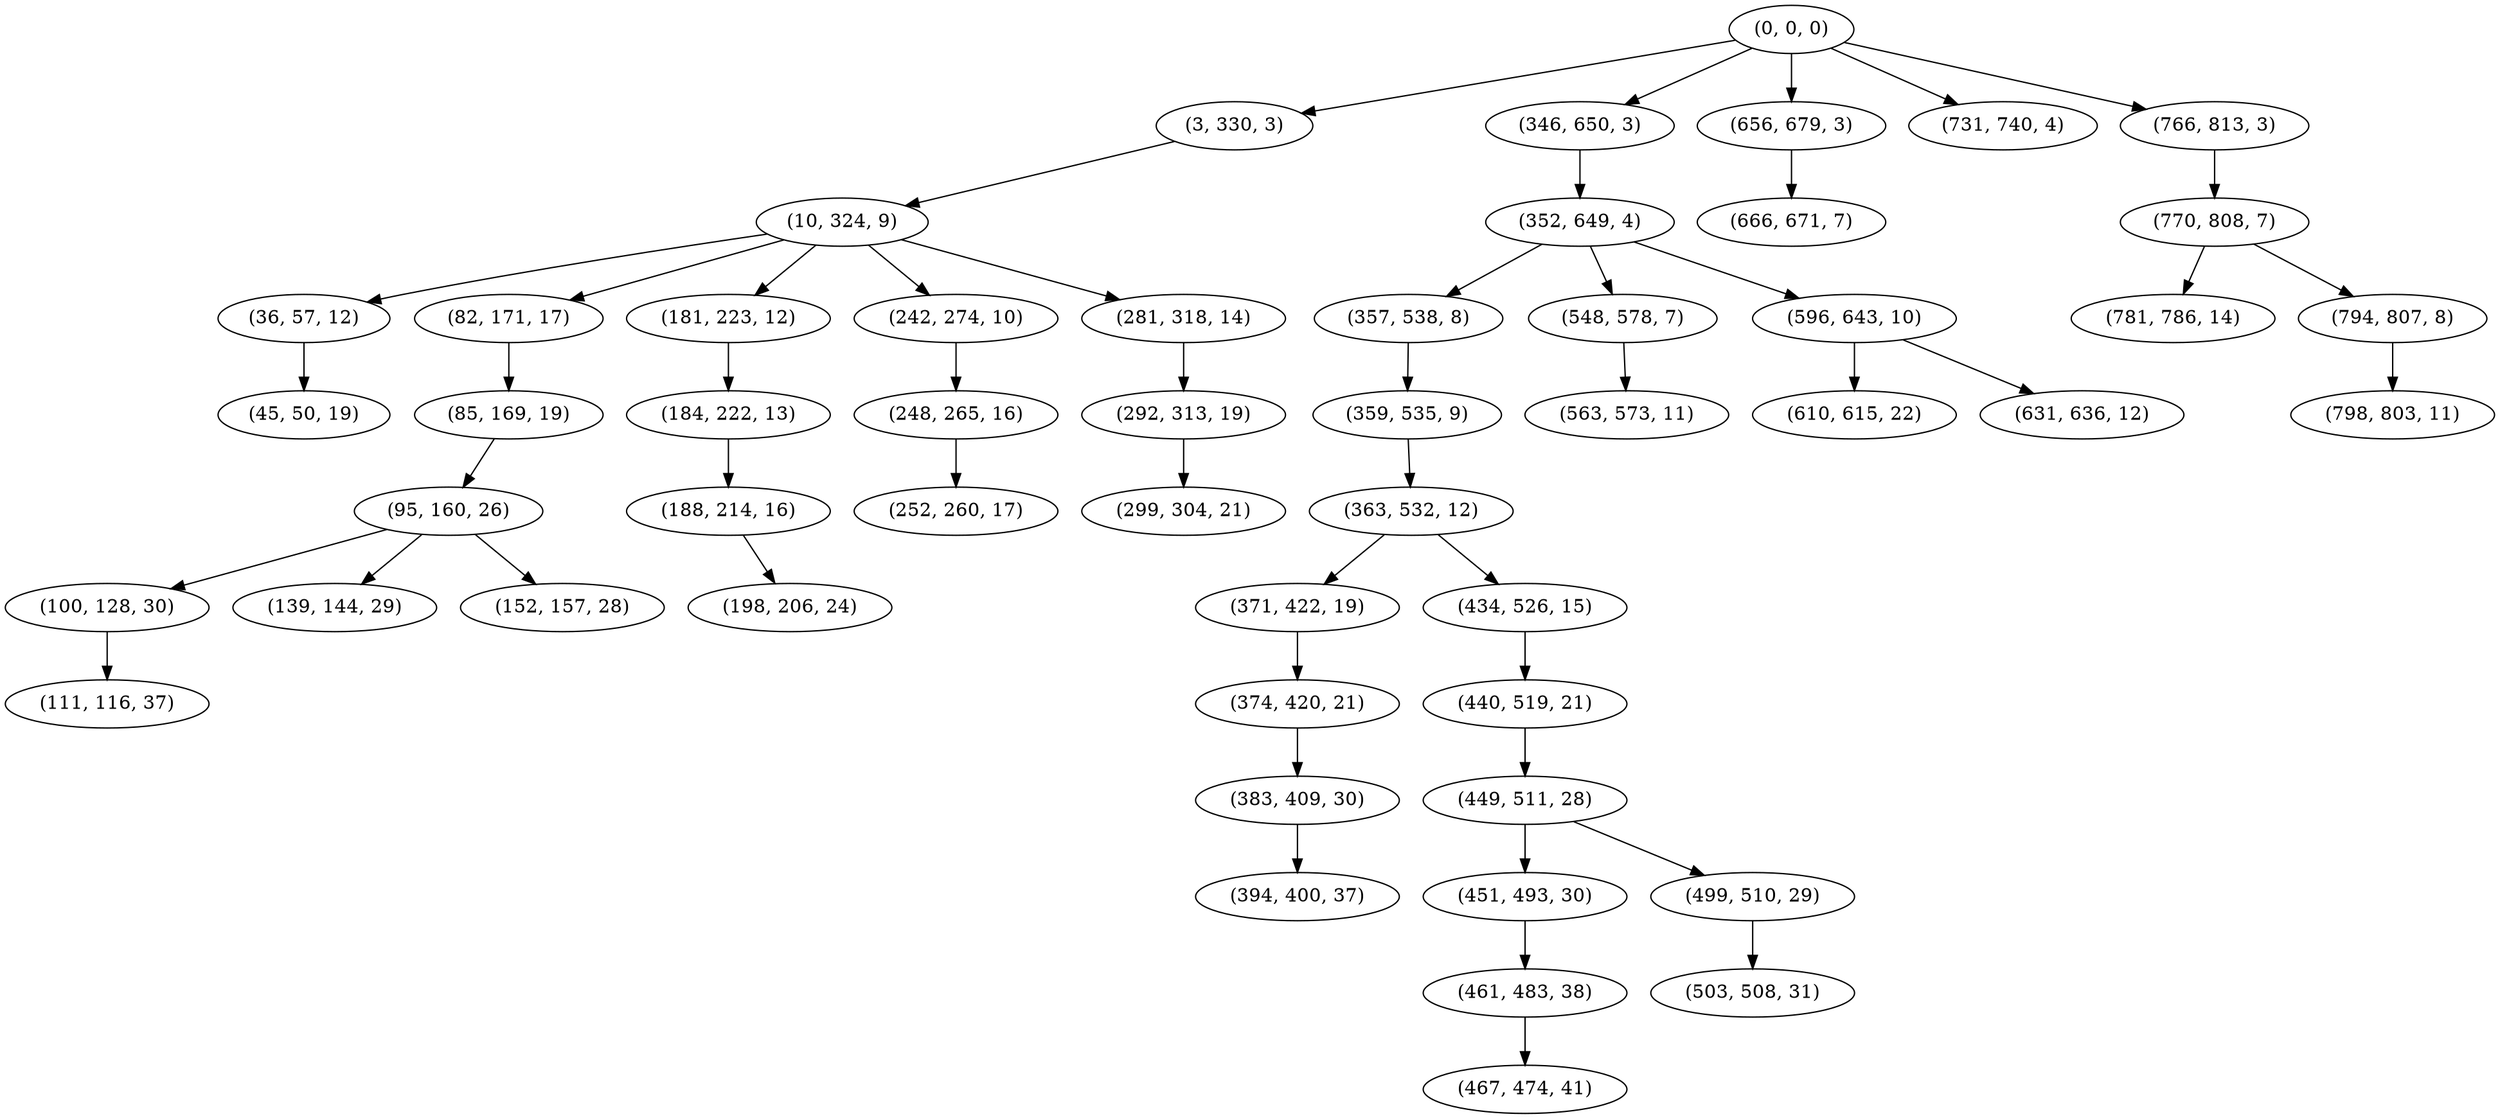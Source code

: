 digraph tree {
    "(0, 0, 0)";
    "(3, 330, 3)";
    "(10, 324, 9)";
    "(36, 57, 12)";
    "(45, 50, 19)";
    "(82, 171, 17)";
    "(85, 169, 19)";
    "(95, 160, 26)";
    "(100, 128, 30)";
    "(111, 116, 37)";
    "(139, 144, 29)";
    "(152, 157, 28)";
    "(181, 223, 12)";
    "(184, 222, 13)";
    "(188, 214, 16)";
    "(198, 206, 24)";
    "(242, 274, 10)";
    "(248, 265, 16)";
    "(252, 260, 17)";
    "(281, 318, 14)";
    "(292, 313, 19)";
    "(299, 304, 21)";
    "(346, 650, 3)";
    "(352, 649, 4)";
    "(357, 538, 8)";
    "(359, 535, 9)";
    "(363, 532, 12)";
    "(371, 422, 19)";
    "(374, 420, 21)";
    "(383, 409, 30)";
    "(394, 400, 37)";
    "(434, 526, 15)";
    "(440, 519, 21)";
    "(449, 511, 28)";
    "(451, 493, 30)";
    "(461, 483, 38)";
    "(467, 474, 41)";
    "(499, 510, 29)";
    "(503, 508, 31)";
    "(548, 578, 7)";
    "(563, 573, 11)";
    "(596, 643, 10)";
    "(610, 615, 22)";
    "(631, 636, 12)";
    "(656, 679, 3)";
    "(666, 671, 7)";
    "(731, 740, 4)";
    "(766, 813, 3)";
    "(770, 808, 7)";
    "(781, 786, 14)";
    "(794, 807, 8)";
    "(798, 803, 11)";
    "(0, 0, 0)" -> "(3, 330, 3)";
    "(0, 0, 0)" -> "(346, 650, 3)";
    "(0, 0, 0)" -> "(656, 679, 3)";
    "(0, 0, 0)" -> "(731, 740, 4)";
    "(0, 0, 0)" -> "(766, 813, 3)";
    "(3, 330, 3)" -> "(10, 324, 9)";
    "(10, 324, 9)" -> "(36, 57, 12)";
    "(10, 324, 9)" -> "(82, 171, 17)";
    "(10, 324, 9)" -> "(181, 223, 12)";
    "(10, 324, 9)" -> "(242, 274, 10)";
    "(10, 324, 9)" -> "(281, 318, 14)";
    "(36, 57, 12)" -> "(45, 50, 19)";
    "(82, 171, 17)" -> "(85, 169, 19)";
    "(85, 169, 19)" -> "(95, 160, 26)";
    "(95, 160, 26)" -> "(100, 128, 30)";
    "(95, 160, 26)" -> "(139, 144, 29)";
    "(95, 160, 26)" -> "(152, 157, 28)";
    "(100, 128, 30)" -> "(111, 116, 37)";
    "(181, 223, 12)" -> "(184, 222, 13)";
    "(184, 222, 13)" -> "(188, 214, 16)";
    "(188, 214, 16)" -> "(198, 206, 24)";
    "(242, 274, 10)" -> "(248, 265, 16)";
    "(248, 265, 16)" -> "(252, 260, 17)";
    "(281, 318, 14)" -> "(292, 313, 19)";
    "(292, 313, 19)" -> "(299, 304, 21)";
    "(346, 650, 3)" -> "(352, 649, 4)";
    "(352, 649, 4)" -> "(357, 538, 8)";
    "(352, 649, 4)" -> "(548, 578, 7)";
    "(352, 649, 4)" -> "(596, 643, 10)";
    "(357, 538, 8)" -> "(359, 535, 9)";
    "(359, 535, 9)" -> "(363, 532, 12)";
    "(363, 532, 12)" -> "(371, 422, 19)";
    "(363, 532, 12)" -> "(434, 526, 15)";
    "(371, 422, 19)" -> "(374, 420, 21)";
    "(374, 420, 21)" -> "(383, 409, 30)";
    "(383, 409, 30)" -> "(394, 400, 37)";
    "(434, 526, 15)" -> "(440, 519, 21)";
    "(440, 519, 21)" -> "(449, 511, 28)";
    "(449, 511, 28)" -> "(451, 493, 30)";
    "(449, 511, 28)" -> "(499, 510, 29)";
    "(451, 493, 30)" -> "(461, 483, 38)";
    "(461, 483, 38)" -> "(467, 474, 41)";
    "(499, 510, 29)" -> "(503, 508, 31)";
    "(548, 578, 7)" -> "(563, 573, 11)";
    "(596, 643, 10)" -> "(610, 615, 22)";
    "(596, 643, 10)" -> "(631, 636, 12)";
    "(656, 679, 3)" -> "(666, 671, 7)";
    "(766, 813, 3)" -> "(770, 808, 7)";
    "(770, 808, 7)" -> "(781, 786, 14)";
    "(770, 808, 7)" -> "(794, 807, 8)";
    "(794, 807, 8)" -> "(798, 803, 11)";
}
